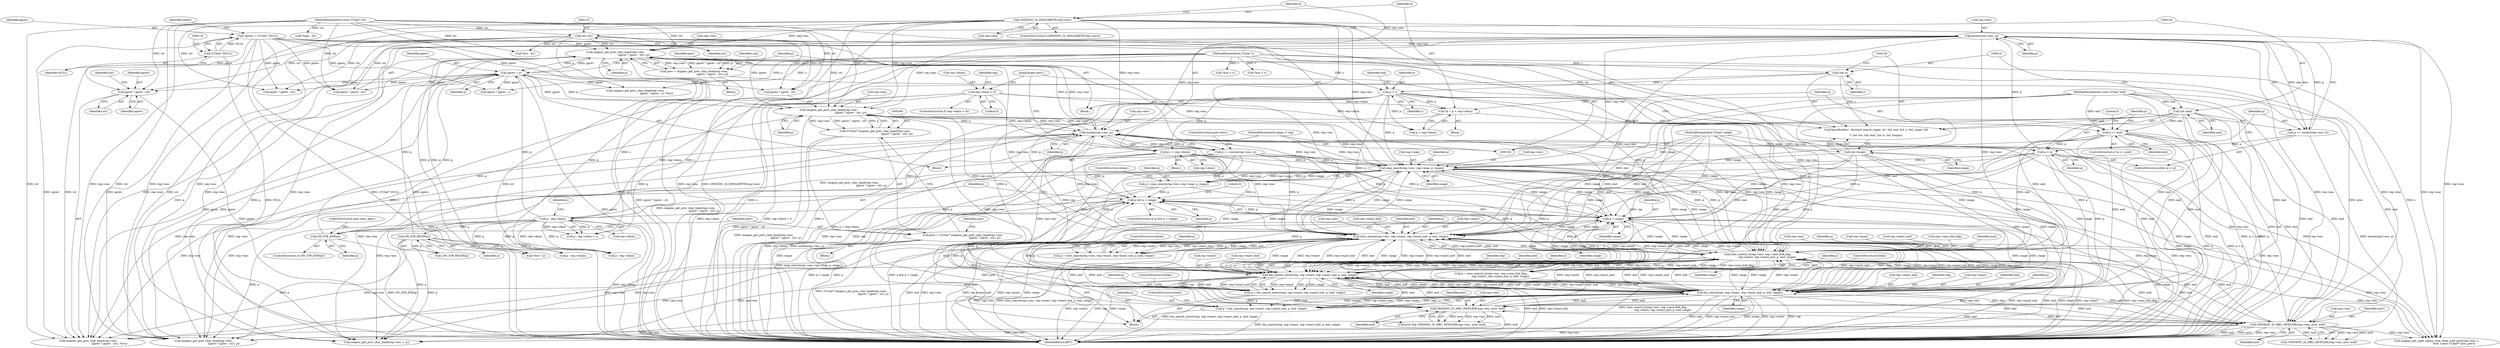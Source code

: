 digraph "0_oniguruma_9690d3ab1f9bcd2db8cbe1fe3ee4a5da606b8814@pointer" {
"1000474" [label="(Call,pprev ? pprev : str)"];
"1000116" [label="(Call,*pprev = (UChar* )NULL)"];
"1000118" [label="(Call,(UChar* )NULL)"];
"1000287" [label="(Call,pprev = p)"];
"1000338" [label="(Call,ON_STR_END(p))"];
"1000279" [label="(Call,p - reg->dmin)"];
"1000271" [label="(Call,p && p < range)"];
"1000258" [label="(Call,p = map_search(reg->enc, reg->map, p, range))"];
"1000260" [label="(Call,map_search(reg->enc, reg->map, p, range))"];
"1000292" [label="(Call,enclen(reg->enc, p))"];
"1000193" [label="(Call,slow_search(reg->enc, reg->exact, reg->exact_end, p, end, range))"];
"1000179" [label="(Call,enclen(reg->enc, p))"];
"1000147" [label="(Call,ONIGENC_IS_SINGLEBYTE(reg->enc))"];
"1000174" [label="(Call,p < q)"];
"1000177" [label="(Call,p += enclen(reg->enc, p))"];
"1000136" [label="(Call,p = s)"];
"1000130" [label="(Call,(int )s)"];
"1000108" [label="(MethodParameterIn,UChar* s)"];
"1000168" [label="(Call,q >= end)"];
"1000160" [label="(Call,*q = p + reg->dmin)"];
"1000140" [label="(Call,reg->dmin > 0)"];
"1000127" [label="(Call,(int )end)"];
"1000107" [label="(MethodParameterIn,const UChar* end)"];
"1000210" [label="(Call,slow_search_ic(reg->enc, reg->case_fold_flag,\n                       reg->exact, reg->exact_end, p, end, range))"];
"1000245" [label="(Call,bm_search_notrev(reg, reg->exact, reg->exact_end, p, end, range))"];
"1000230" [label="(Call,bm_search(reg, reg->exact, reg->exact_end, p, end, range))"];
"1000105" [label="(MethodParameterIn,regex_t* reg)"];
"1000290" [label="(Call,p += enclen(reg->enc, p))"];
"1000152" [label="(Call,p += reg->dmin)"];
"1000328" [label="(Call,ONIGENC_IS_MBC_NEWLINE(reg->enc, prev, end))"];
"1000317" [label="(Call,onigenc_get_prev_char_head(reg->enc,\n                                            (pprev ? pprev : str), p))"];
"1000124" [label="(Call,(int )str)"];
"1000106" [label="(MethodParameterIn,const UChar* str)"];
"1000312" [label="(Call,ON_STR_BEGIN(p))"];
"1000315" [label="(Call,prev = onigenc_get_prev_char_head(reg->enc,\n                                            (pprev ? pprev : str), p))"];
"1000357" [label="(Call,ONIGENC_IS_MBC_NEWLINE(reg->enc, prev, end))"];
"1000345" [label="(Call,onigenc_get_prev_char_head(reg->enc,\n                                                     (pprev ? pprev : str), p))"];
"1000341" [label="(Call,prev = (UChar* )onigenc_get_prev_char_head(reg->enc,\n                                                     (pprev ? pprev : str), p))"];
"1000343" [label="(Call,(UChar* )onigenc_get_prev_char_head(reg->enc,\n                                                     (pprev ? pprev : str), p))"];
"1000273" [label="(Call,p < range)"];
"1000208" [label="(Call,p = slow_search_ic(reg->enc, reg->case_fold_flag,\n                       reg->exact, reg->exact_end, p, end, range))"];
"1000228" [label="(Call,p = bm_search(reg, reg->exact, reg->exact_end, p, end, range))"];
"1000243" [label="(Call,p = bm_search_notrev(reg, reg->exact, reg->exact_end, p, end, range))"];
"1000191" [label="(Call,p = slow_search(reg->enc, reg->exact, reg->exact_end, p, end, range))"];
"1000133" [label="(Call,(int )range)"];
"1000109" [label="(MethodParameterIn,UChar* range)"];
"1000281" [label="(Call,reg->dmin)"];
"1000321" [label="(Call,pprev ? pprev : str)"];
"1000273" [label="(Call,p < range)"];
"1000312" [label="(Call,ON_STR_BEGIN(p))"];
"1000240" [label="(Identifier,range)"];
"1000116" [label="(Call,*pprev = (UChar* )NULL)"];
"1000192" [label="(Identifier,p)"];
"1000483" [label="(Call,p - reg->dmin)"];
"1000183" [label="(Identifier,p)"];
"1000205" [label="(Identifier,range)"];
"1000291" [label="(Identifier,p)"];
"1000285" [label="(Block,)"];
"1000109" [label="(MethodParameterIn,UChar* range)"];
"1000194" [label="(Call,reg->enc)"];
"1000235" [label="(Call,reg->exact_end)"];
"1000105" [label="(MethodParameterIn,regex_t* reg)"];
"1000426" [label="(Call,*low > s)"];
"1000327" [label="(Call,!ONIGENC_IS_MBC_NEWLINE(reg->enc, prev, end))"];
"1000231" [label="(Identifier,reg)"];
"1000208" [label="(Call,p = slow_search_ic(reg->enc, reg->case_fold_flag,\n                       reg->exact, reg->exact_end, p, end, range))"];
"1000341" [label="(Call,prev = (UChar* )onigenc_get_prev_char_head(reg->enc,\n                                                     (pprev ? pprev : str), p))"];
"1000270" [label="(ControlStructure,if (p && p < range))"];
"1000133" [label="(Call,(int )range)"];
"1000140" [label="(Call,reg->dmin > 0)"];
"1000328" [label="(Call,ONIGENC_IS_MBC_NEWLINE(reg->enc, prev, end))"];
"1000513" [label="(MethodReturn,RET)"];
"1000287" [label="(Call,pprev = p)"];
"1000172" [label="(Literal,0)"];
"1000271" [label="(Call,p && p < range)"];
"1000290" [label="(Call,p += enclen(reg->enc, p))"];
"1000311" [label="(Call,!ON_STR_BEGIN(p))"];
"1000211" [label="(Call,reg->enc)"];
"1000256" [label="(ControlStructure,break;)"];
"1000230" [label="(Call,bm_search(reg, reg->exact, reg->exact_end, p, end, range))"];
"1000250" [label="(Call,reg->exact_end)"];
"1000232" [label="(Call,reg->exact)"];
"1000280" [label="(Identifier,p)"];
"1000132" [label="(Identifier,s)"];
"1000356" [label="(Identifier,prev)"];
"1000355" [label="(Call,prev && ONIGENC_IS_MBC_NEWLINE(reg->enc, prev, end))"];
"1000314" [label="(Block,)"];
"1000293" [label="(Call,reg->enc)"];
"1000374" [label="(Call,*low = p)"];
"1000258" [label="(Call,p = map_search(reg->enc, reg->map, p, range))"];
"1000292" [label="(Call,enclen(reg->enc, p))"];
"1000180" [label="(Call,reg->enc)"];
"1000457" [label="(Call,pprev ? pprev : s)"];
"1000127" [label="(Call,(int )end)"];
"1000269" [label="(ControlStructure,break;)"];
"1000239" [label="(Identifier,end)"];
"1000241" [label="(ControlStructure,break;)"];
"1000151" [label="(Block,)"];
"1000121" [label="(Call,fprintf(stderr, \"forward_search_range: str: %d, end: %d, s: %d, range: %d\n\",\n\t  (int )str, (int )end, (int )s, (int )range))"];
"1000255" [label="(Identifier,range)"];
"1000479" [label="(Identifier,low)"];
"1000333" [label="(Identifier,end)"];
"1000200" [label="(Call,reg->exact_end)"];
"1000382" [label="(Call,*low > s)"];
"1000318" [label="(Call,reg->enc)"];
"1000246" [label="(Identifier,reg)"];
"1000113" [label="(Block,)"];
"1000343" [label="(Call,(UChar* )onigenc_get_prev_char_head(reg->enc,\n                                                     (pprev ? pprev : str), p))"];
"1000316" [label="(Identifier,prev)"];
"1000289" [label="(Identifier,p)"];
"1000493" [label="(Call,*low - str)"];
"1000223" [label="(Identifier,p)"];
"1000117" [label="(Identifier,pprev)"];
"1000137" [label="(Identifier,p)"];
"1000274" [label="(Identifier,p)"];
"1000162" [label="(Call,p + reg->dmin)"];
"1000217" [label="(Call,reg->exact)"];
"1000135" [label="(Identifier,range)"];
"1000204" [label="(Identifier,end)"];
"1000108" [label="(MethodParameterIn,UChar* s)"];
"1000267" [label="(Identifier,p)"];
"1000361" [label="(Identifier,prev)"];
"1000342" [label="(Identifier,prev)"];
"1000243" [label="(Call,p = bm_search_notrev(reg, reg->exact, reg->exact_end, p, end, range))"];
"1000453" [label="(Call,onigenc_get_prev_char_head(reg->enc,\n                                                   (pprev ? pprev : s), *low))"];
"1000288" [label="(Identifier,pprev)"];
"1000147" [label="(Call,ONIGENC_IS_SINGLEBYTE(reg->enc))"];
"1000317" [label="(Call,onigenc_get_prev_char_head(reg->enc,\n                                            (pprev ? pprev : str), p))"];
"1000177" [label="(Call,p += enclen(reg->enc, p))"];
"1000284" [label="(Identifier,s)"];
"1000149" [label="(Identifier,reg)"];
"1000399" [label="(Call,onigenc_get_prev_char_head(reg->enc,\n                                                 (pprev ? pprev : str), p))"];
"1000244" [label="(Identifier,p)"];
"1000168" [label="(Call,q >= end)"];
"1000238" [label="(Identifier,p)"];
"1000349" [label="(Call,pprev ? pprev : str)"];
"1000170" [label="(Identifier,end)"];
"1000254" [label="(Identifier,end)"];
"1000499" [label="(Call,*high - str)"];
"1000174" [label="(Call,p < q)"];
"1000158" [label="(Block,)"];
"1000144" [label="(Literal,0)"];
"1000129" [label="(Identifier,end)"];
"1000353" [label="(Identifier,p)"];
"1000193" [label="(Call,slow_search(reg->enc, reg->exact, reg->exact_end, p, end, range))"];
"1000178" [label="(Identifier,p)"];
"1000346" [label="(Call,reg->enc)"];
"1000124" [label="(Call,(int )str)"];
"1000138" [label="(Identifier,s)"];
"1000272" [label="(Identifier,p)"];
"1000142" [label="(Identifier,reg)"];
"1000261" [label="(Call,reg->enc)"];
"1000340" [label="(Block,)"];
"1000329" [label="(Call,reg->enc)"];
"1000169" [label="(Identifier,q)"];
"1000470" [label="(Call,onigenc_get_prev_char_head(reg->enc,\n                                                   (pprev ? pprev : str), *low))"];
"1000226" [label="(ControlStructure,break;)"];
"1000206" [label="(ControlStructure,break;)"];
"1000330" [label="(Identifier,reg)"];
"1000176" [label="(Identifier,q)"];
"1000210" [label="(Call,slow_search_ic(reg->enc, reg->case_fold_flag,\n                       reg->exact, reg->exact_end, p, end, range))"];
"1000203" [label="(Identifier,p)"];
"1000264" [label="(Call,reg->map)"];
"1000278" [label="(Call,p - reg->dmin < s)"];
"1000120" [label="(Identifier,NULL)"];
"1000161" [label="(Identifier,q)"];
"1000122" [label="(Identifier,stderr)"];
"1000139" [label="(ControlStructure,if (reg->dmin > 0))"];
"1000253" [label="(Identifier,p)"];
"1000365" [label="(ControlStructure,goto retry_gate;)"];
"1000268" [label="(Identifier,range)"];
"1000296" [label="(Identifier,p)"];
"1000474" [label="(Call,pprev ? pprev : str)"];
"1000475" [label="(Identifier,pprev)"];
"1000357" [label="(Call,ONIGENC_IS_MBC_NEWLINE(reg->enc, prev, end))"];
"1000167" [label="(ControlStructure,if (q >= end))"];
"1000220" [label="(Call,reg->exact_end)"];
"1000245" [label="(Call,bm_search_notrev(reg, reg->exact, reg->exact_end, p, end, range))"];
"1000153" [label="(Identifier,p)"];
"1000197" [label="(Call,reg->exact)"];
"1000313" [label="(Identifier,p)"];
"1000209" [label="(Identifier,p)"];
"1000358" [label="(Call,reg->enc)"];
"1000260" [label="(Call,map_search(reg->enc, reg->map, p, range))"];
"1000337" [label="(ControlStructure,if (ON_STR_END(p)))"];
"1000136" [label="(Call,p = s)"];
"1000107" [label="(MethodParameterIn,const UChar* end)"];
"1000512" [label="(Literal,0)"];
"1000148" [label="(Call,reg->enc)"];
"1000126" [label="(Identifier,str)"];
"1000345" [label="(Call,onigenc_get_prev_char_head(reg->enc,\n                                                     (pprev ? pprev : str), p))"];
"1000184" [label="(JumpTarget,retry:)"];
"1000214" [label="(Call,reg->case_fold_flag)"];
"1000403" [label="(Call,pprev ? pprev : str)"];
"1000420" [label="(Call,p - reg->dmax)"];
"1000315" [label="(Call,prev = onigenc_get_prev_char_head(reg->enc,\n                                            (pprev ? pprev : str), p))"];
"1000229" [label="(Identifier,p)"];
"1000228" [label="(Call,p = bm_search(reg, reg->exact, reg->exact_end, p, end, range))"];
"1000152" [label="(Call,p += reg->dmin)"];
"1000477" [label="(Identifier,str)"];
"1000154" [label="(Call,reg->dmin)"];
"1000189" [label="(Block,)"];
"1000225" [label="(Identifier,range)"];
"1000118" [label="(Call,(UChar* )NULL)"];
"1000275" [label="(Identifier,range)"];
"1000141" [label="(Call,reg->dmin)"];
"1000247" [label="(Call,reg->exact)"];
"1000259" [label="(Identifier,p)"];
"1000173" [label="(ControlStructure,while (p < q))"];
"1000362" [label="(Identifier,end)"];
"1000325" [label="(Identifier,p)"];
"1000106" [label="(MethodParameterIn,const UChar* str)"];
"1000476" [label="(Identifier,pprev)"];
"1000224" [label="(Identifier,end)"];
"1000279" [label="(Call,p - reg->dmin)"];
"1000332" [label="(Identifier,prev)"];
"1000191" [label="(Call,p = slow_search(reg->enc, reg->exact, reg->exact_end, p, end, range))"];
"1000179" [label="(Call,enclen(reg->enc, p))"];
"1000297" [label="(ControlStructure,goto retry;)"];
"1000339" [label="(Identifier,p)"];
"1000130" [label="(Call,(int )s)"];
"1000338" [label="(Call,ON_STR_END(p))"];
"1000146" [label="(ControlStructure,if (ONIGENC_IS_SINGLEBYTE(reg->enc)))"];
"1000175" [label="(Identifier,p)"];
"1000434" [label="(Call,onigenc_get_right_adjust_char_head_with_prev(reg->enc, s,\n                                          *low, (const UChar** )low_prev))"];
"1000160" [label="(Call,*q = p + reg->dmin)"];
"1000389" [label="(Call,onigenc_get_prev_char_head(reg->enc, s, p))"];
"1000474" -> "1000470"  [label="AST: "];
"1000474" -> "1000476"  [label="CFG: "];
"1000474" -> "1000477"  [label="CFG: "];
"1000475" -> "1000474"  [label="AST: "];
"1000476" -> "1000474"  [label="AST: "];
"1000477" -> "1000474"  [label="AST: "];
"1000479" -> "1000474"  [label="CFG: "];
"1000474" -> "1000513"  [label="DDG: pprev"];
"1000116" -> "1000474"  [label="DDG: pprev"];
"1000287" -> "1000474"  [label="DDG: pprev"];
"1000124" -> "1000474"  [label="DDG: str"];
"1000106" -> "1000474"  [label="DDG: str"];
"1000116" -> "1000113"  [label="AST: "];
"1000116" -> "1000118"  [label="CFG: "];
"1000117" -> "1000116"  [label="AST: "];
"1000118" -> "1000116"  [label="AST: "];
"1000122" -> "1000116"  [label="CFG: "];
"1000116" -> "1000513"  [label="DDG: pprev"];
"1000116" -> "1000513"  [label="DDG: (UChar* )NULL"];
"1000118" -> "1000116"  [label="DDG: NULL"];
"1000116" -> "1000317"  [label="DDG: pprev"];
"1000116" -> "1000321"  [label="DDG: pprev"];
"1000116" -> "1000345"  [label="DDG: pprev"];
"1000116" -> "1000349"  [label="DDG: pprev"];
"1000116" -> "1000399"  [label="DDG: pprev"];
"1000116" -> "1000403"  [label="DDG: pprev"];
"1000116" -> "1000453"  [label="DDG: pprev"];
"1000116" -> "1000457"  [label="DDG: pprev"];
"1000116" -> "1000470"  [label="DDG: pprev"];
"1000118" -> "1000120"  [label="CFG: "];
"1000119" -> "1000118"  [label="AST: "];
"1000120" -> "1000118"  [label="AST: "];
"1000118" -> "1000513"  [label="DDG: NULL"];
"1000287" -> "1000285"  [label="AST: "];
"1000287" -> "1000289"  [label="CFG: "];
"1000288" -> "1000287"  [label="AST: "];
"1000289" -> "1000287"  [label="AST: "];
"1000291" -> "1000287"  [label="CFG: "];
"1000287" -> "1000513"  [label="DDG: pprev"];
"1000338" -> "1000287"  [label="DDG: p"];
"1000279" -> "1000287"  [label="DDG: p"];
"1000345" -> "1000287"  [label="DDG: p"];
"1000317" -> "1000287"  [label="DDG: p"];
"1000287" -> "1000317"  [label="DDG: pprev"];
"1000287" -> "1000321"  [label="DDG: pprev"];
"1000287" -> "1000345"  [label="DDG: pprev"];
"1000287" -> "1000349"  [label="DDG: pprev"];
"1000287" -> "1000399"  [label="DDG: pprev"];
"1000287" -> "1000403"  [label="DDG: pprev"];
"1000287" -> "1000453"  [label="DDG: pprev"];
"1000287" -> "1000457"  [label="DDG: pprev"];
"1000287" -> "1000470"  [label="DDG: pprev"];
"1000338" -> "1000337"  [label="AST: "];
"1000338" -> "1000339"  [label="CFG: "];
"1000339" -> "1000338"  [label="AST: "];
"1000342" -> "1000338"  [label="CFG: "];
"1000365" -> "1000338"  [label="CFG: "];
"1000338" -> "1000513"  [label="DDG: ON_STR_END(p)"];
"1000338" -> "1000292"  [label="DDG: p"];
"1000279" -> "1000338"  [label="DDG: p"];
"1000338" -> "1000345"  [label="DDG: p"];
"1000279" -> "1000278"  [label="AST: "];
"1000279" -> "1000281"  [label="CFG: "];
"1000280" -> "1000279"  [label="AST: "];
"1000281" -> "1000279"  [label="AST: "];
"1000284" -> "1000279"  [label="CFG: "];
"1000279" -> "1000513"  [label="DDG: reg->dmin"];
"1000279" -> "1000278"  [label="DDG: p"];
"1000279" -> "1000278"  [label="DDG: reg->dmin"];
"1000271" -> "1000279"  [label="DDG: p"];
"1000140" -> "1000279"  [label="DDG: reg->dmin"];
"1000279" -> "1000292"  [label="DDG: p"];
"1000279" -> "1000312"  [label="DDG: p"];
"1000279" -> "1000374"  [label="DDG: p"];
"1000279" -> "1000389"  [label="DDG: p"];
"1000279" -> "1000399"  [label="DDG: p"];
"1000279" -> "1000420"  [label="DDG: p"];
"1000279" -> "1000483"  [label="DDG: p"];
"1000279" -> "1000483"  [label="DDG: reg->dmin"];
"1000271" -> "1000270"  [label="AST: "];
"1000271" -> "1000272"  [label="CFG: "];
"1000271" -> "1000273"  [label="CFG: "];
"1000272" -> "1000271"  [label="AST: "];
"1000273" -> "1000271"  [label="AST: "];
"1000280" -> "1000271"  [label="CFG: "];
"1000512" -> "1000271"  [label="CFG: "];
"1000271" -> "1000513"  [label="DDG: p < range"];
"1000271" -> "1000513"  [label="DDG: p"];
"1000271" -> "1000513"  [label="DDG: p && p < range"];
"1000258" -> "1000271"  [label="DDG: p"];
"1000290" -> "1000271"  [label="DDG: p"];
"1000208" -> "1000271"  [label="DDG: p"];
"1000228" -> "1000271"  [label="DDG: p"];
"1000273" -> "1000271"  [label="DDG: p"];
"1000273" -> "1000271"  [label="DDG: range"];
"1000152" -> "1000271"  [label="DDG: p"];
"1000243" -> "1000271"  [label="DDG: p"];
"1000191" -> "1000271"  [label="DDG: p"];
"1000136" -> "1000271"  [label="DDG: p"];
"1000174" -> "1000271"  [label="DDG: p"];
"1000258" -> "1000189"  [label="AST: "];
"1000258" -> "1000260"  [label="CFG: "];
"1000259" -> "1000258"  [label="AST: "];
"1000260" -> "1000258"  [label="AST: "];
"1000269" -> "1000258"  [label="CFG: "];
"1000258" -> "1000513"  [label="DDG: map_search(reg->enc, reg->map, p, range)"];
"1000260" -> "1000258"  [label="DDG: reg->enc"];
"1000260" -> "1000258"  [label="DDG: reg->map"];
"1000260" -> "1000258"  [label="DDG: p"];
"1000260" -> "1000258"  [label="DDG: range"];
"1000258" -> "1000273"  [label="DDG: p"];
"1000260" -> "1000268"  [label="CFG: "];
"1000261" -> "1000260"  [label="AST: "];
"1000264" -> "1000260"  [label="AST: "];
"1000267" -> "1000260"  [label="AST: "];
"1000268" -> "1000260"  [label="AST: "];
"1000260" -> "1000513"  [label="DDG: range"];
"1000260" -> "1000513"  [label="DDG: reg->map"];
"1000260" -> "1000513"  [label="DDG: reg->enc"];
"1000260" -> "1000193"  [label="DDG: range"];
"1000260" -> "1000210"  [label="DDG: range"];
"1000260" -> "1000230"  [label="DDG: range"];
"1000260" -> "1000245"  [label="DDG: range"];
"1000292" -> "1000260"  [label="DDG: reg->enc"];
"1000179" -> "1000260"  [label="DDG: reg->enc"];
"1000147" -> "1000260"  [label="DDG: reg->enc"];
"1000290" -> "1000260"  [label="DDG: p"];
"1000152" -> "1000260"  [label="DDG: p"];
"1000136" -> "1000260"  [label="DDG: p"];
"1000174" -> "1000260"  [label="DDG: p"];
"1000210" -> "1000260"  [label="DDG: range"];
"1000273" -> "1000260"  [label="DDG: range"];
"1000245" -> "1000260"  [label="DDG: range"];
"1000230" -> "1000260"  [label="DDG: range"];
"1000133" -> "1000260"  [label="DDG: range"];
"1000193" -> "1000260"  [label="DDG: range"];
"1000109" -> "1000260"  [label="DDG: range"];
"1000260" -> "1000273"  [label="DDG: range"];
"1000260" -> "1000292"  [label="DDG: reg->enc"];
"1000260" -> "1000317"  [label="DDG: reg->enc"];
"1000260" -> "1000345"  [label="DDG: reg->enc"];
"1000260" -> "1000389"  [label="DDG: reg->enc"];
"1000260" -> "1000399"  [label="DDG: reg->enc"];
"1000260" -> "1000434"  [label="DDG: reg->enc"];
"1000260" -> "1000470"  [label="DDG: reg->enc"];
"1000292" -> "1000290"  [label="AST: "];
"1000292" -> "1000296"  [label="CFG: "];
"1000293" -> "1000292"  [label="AST: "];
"1000296" -> "1000292"  [label="AST: "];
"1000290" -> "1000292"  [label="CFG: "];
"1000292" -> "1000513"  [label="DDG: reg->enc"];
"1000292" -> "1000193"  [label="DDG: reg->enc"];
"1000292" -> "1000210"  [label="DDG: reg->enc"];
"1000292" -> "1000290"  [label="DDG: reg->enc"];
"1000292" -> "1000290"  [label="DDG: p"];
"1000193" -> "1000292"  [label="DDG: reg->enc"];
"1000179" -> "1000292"  [label="DDG: reg->enc"];
"1000147" -> "1000292"  [label="DDG: reg->enc"];
"1000210" -> "1000292"  [label="DDG: reg->enc"];
"1000357" -> "1000292"  [label="DDG: reg->enc"];
"1000328" -> "1000292"  [label="DDG: reg->enc"];
"1000345" -> "1000292"  [label="DDG: reg->enc"];
"1000345" -> "1000292"  [label="DDG: p"];
"1000317" -> "1000292"  [label="DDG: p"];
"1000292" -> "1000317"  [label="DDG: reg->enc"];
"1000292" -> "1000345"  [label="DDG: reg->enc"];
"1000292" -> "1000389"  [label="DDG: reg->enc"];
"1000292" -> "1000399"  [label="DDG: reg->enc"];
"1000292" -> "1000434"  [label="DDG: reg->enc"];
"1000292" -> "1000470"  [label="DDG: reg->enc"];
"1000193" -> "1000191"  [label="AST: "];
"1000193" -> "1000205"  [label="CFG: "];
"1000194" -> "1000193"  [label="AST: "];
"1000197" -> "1000193"  [label="AST: "];
"1000200" -> "1000193"  [label="AST: "];
"1000203" -> "1000193"  [label="AST: "];
"1000204" -> "1000193"  [label="AST: "];
"1000205" -> "1000193"  [label="AST: "];
"1000191" -> "1000193"  [label="CFG: "];
"1000193" -> "1000513"  [label="DDG: reg->enc"];
"1000193" -> "1000513"  [label="DDG: reg->exact_end"];
"1000193" -> "1000513"  [label="DDG: reg->exact"];
"1000193" -> "1000513"  [label="DDG: range"];
"1000193" -> "1000513"  [label="DDG: end"];
"1000193" -> "1000191"  [label="DDG: reg->exact"];
"1000193" -> "1000191"  [label="DDG: reg->enc"];
"1000193" -> "1000191"  [label="DDG: reg->exact_end"];
"1000193" -> "1000191"  [label="DDG: p"];
"1000193" -> "1000191"  [label="DDG: range"];
"1000193" -> "1000191"  [label="DDG: end"];
"1000179" -> "1000193"  [label="DDG: reg->enc"];
"1000147" -> "1000193"  [label="DDG: reg->enc"];
"1000210" -> "1000193"  [label="DDG: reg->exact"];
"1000210" -> "1000193"  [label="DDG: reg->exact_end"];
"1000210" -> "1000193"  [label="DDG: end"];
"1000210" -> "1000193"  [label="DDG: range"];
"1000245" -> "1000193"  [label="DDG: reg->exact"];
"1000245" -> "1000193"  [label="DDG: reg->exact_end"];
"1000245" -> "1000193"  [label="DDG: end"];
"1000245" -> "1000193"  [label="DDG: range"];
"1000230" -> "1000193"  [label="DDG: reg->exact"];
"1000230" -> "1000193"  [label="DDG: reg->exact_end"];
"1000230" -> "1000193"  [label="DDG: end"];
"1000230" -> "1000193"  [label="DDG: range"];
"1000290" -> "1000193"  [label="DDG: p"];
"1000152" -> "1000193"  [label="DDG: p"];
"1000136" -> "1000193"  [label="DDG: p"];
"1000174" -> "1000193"  [label="DDG: p"];
"1000328" -> "1000193"  [label="DDG: end"];
"1000127" -> "1000193"  [label="DDG: end"];
"1000357" -> "1000193"  [label="DDG: end"];
"1000168" -> "1000193"  [label="DDG: end"];
"1000107" -> "1000193"  [label="DDG: end"];
"1000273" -> "1000193"  [label="DDG: range"];
"1000133" -> "1000193"  [label="DDG: range"];
"1000109" -> "1000193"  [label="DDG: range"];
"1000193" -> "1000210"  [label="DDG: reg->exact"];
"1000193" -> "1000210"  [label="DDG: reg->exact_end"];
"1000193" -> "1000210"  [label="DDG: end"];
"1000193" -> "1000210"  [label="DDG: range"];
"1000193" -> "1000230"  [label="DDG: reg->exact"];
"1000193" -> "1000230"  [label="DDG: reg->exact_end"];
"1000193" -> "1000230"  [label="DDG: end"];
"1000193" -> "1000230"  [label="DDG: range"];
"1000193" -> "1000245"  [label="DDG: reg->exact"];
"1000193" -> "1000245"  [label="DDG: reg->exact_end"];
"1000193" -> "1000245"  [label="DDG: end"];
"1000193" -> "1000245"  [label="DDG: range"];
"1000193" -> "1000273"  [label="DDG: range"];
"1000193" -> "1000317"  [label="DDG: reg->enc"];
"1000193" -> "1000328"  [label="DDG: end"];
"1000193" -> "1000345"  [label="DDG: reg->enc"];
"1000193" -> "1000357"  [label="DDG: end"];
"1000193" -> "1000389"  [label="DDG: reg->enc"];
"1000193" -> "1000399"  [label="DDG: reg->enc"];
"1000193" -> "1000434"  [label="DDG: reg->enc"];
"1000193" -> "1000470"  [label="DDG: reg->enc"];
"1000179" -> "1000177"  [label="AST: "];
"1000179" -> "1000183"  [label="CFG: "];
"1000180" -> "1000179"  [label="AST: "];
"1000183" -> "1000179"  [label="AST: "];
"1000177" -> "1000179"  [label="CFG: "];
"1000179" -> "1000513"  [label="DDG: reg->enc"];
"1000179" -> "1000177"  [label="DDG: reg->enc"];
"1000179" -> "1000177"  [label="DDG: p"];
"1000147" -> "1000179"  [label="DDG: reg->enc"];
"1000174" -> "1000179"  [label="DDG: p"];
"1000179" -> "1000210"  [label="DDG: reg->enc"];
"1000179" -> "1000317"  [label="DDG: reg->enc"];
"1000179" -> "1000345"  [label="DDG: reg->enc"];
"1000179" -> "1000389"  [label="DDG: reg->enc"];
"1000179" -> "1000399"  [label="DDG: reg->enc"];
"1000179" -> "1000434"  [label="DDG: reg->enc"];
"1000179" -> "1000470"  [label="DDG: reg->enc"];
"1000147" -> "1000146"  [label="AST: "];
"1000147" -> "1000148"  [label="CFG: "];
"1000148" -> "1000147"  [label="AST: "];
"1000153" -> "1000147"  [label="CFG: "];
"1000161" -> "1000147"  [label="CFG: "];
"1000147" -> "1000513"  [label="DDG: reg->enc"];
"1000147" -> "1000513"  [label="DDG: ONIGENC_IS_SINGLEBYTE(reg->enc)"];
"1000147" -> "1000210"  [label="DDG: reg->enc"];
"1000147" -> "1000317"  [label="DDG: reg->enc"];
"1000147" -> "1000345"  [label="DDG: reg->enc"];
"1000147" -> "1000389"  [label="DDG: reg->enc"];
"1000147" -> "1000399"  [label="DDG: reg->enc"];
"1000147" -> "1000434"  [label="DDG: reg->enc"];
"1000147" -> "1000470"  [label="DDG: reg->enc"];
"1000174" -> "1000173"  [label="AST: "];
"1000174" -> "1000176"  [label="CFG: "];
"1000175" -> "1000174"  [label="AST: "];
"1000176" -> "1000174"  [label="AST: "];
"1000178" -> "1000174"  [label="CFG: "];
"1000184" -> "1000174"  [label="CFG: "];
"1000174" -> "1000513"  [label="DDG: q"];
"1000174" -> "1000513"  [label="DDG: p < q"];
"1000177" -> "1000174"  [label="DDG: p"];
"1000136" -> "1000174"  [label="DDG: p"];
"1000168" -> "1000174"  [label="DDG: q"];
"1000174" -> "1000210"  [label="DDG: p"];
"1000174" -> "1000230"  [label="DDG: p"];
"1000174" -> "1000245"  [label="DDG: p"];
"1000174" -> "1000273"  [label="DDG: p"];
"1000177" -> "1000173"  [label="AST: "];
"1000178" -> "1000177"  [label="AST: "];
"1000175" -> "1000177"  [label="CFG: "];
"1000177" -> "1000513"  [label="DDG: enclen(reg->enc, p)"];
"1000136" -> "1000113"  [label="AST: "];
"1000136" -> "1000138"  [label="CFG: "];
"1000137" -> "1000136"  [label="AST: "];
"1000138" -> "1000136"  [label="AST: "];
"1000142" -> "1000136"  [label="CFG: "];
"1000136" -> "1000513"  [label="DDG: s"];
"1000130" -> "1000136"  [label="DDG: s"];
"1000108" -> "1000136"  [label="DDG: s"];
"1000136" -> "1000152"  [label="DDG: p"];
"1000136" -> "1000160"  [label="DDG: p"];
"1000136" -> "1000162"  [label="DDG: p"];
"1000136" -> "1000210"  [label="DDG: p"];
"1000136" -> "1000230"  [label="DDG: p"];
"1000136" -> "1000245"  [label="DDG: p"];
"1000136" -> "1000273"  [label="DDG: p"];
"1000130" -> "1000121"  [label="AST: "];
"1000130" -> "1000132"  [label="CFG: "];
"1000131" -> "1000130"  [label="AST: "];
"1000132" -> "1000130"  [label="AST: "];
"1000134" -> "1000130"  [label="CFG: "];
"1000130" -> "1000121"  [label="DDG: s"];
"1000108" -> "1000130"  [label="DDG: s"];
"1000130" -> "1000278"  [label="DDG: s"];
"1000108" -> "1000104"  [label="AST: "];
"1000108" -> "1000513"  [label="DDG: s"];
"1000108" -> "1000278"  [label="DDG: s"];
"1000108" -> "1000382"  [label="DDG: s"];
"1000108" -> "1000389"  [label="DDG: s"];
"1000108" -> "1000426"  [label="DDG: s"];
"1000108" -> "1000434"  [label="DDG: s"];
"1000108" -> "1000453"  [label="DDG: s"];
"1000108" -> "1000457"  [label="DDG: s"];
"1000168" -> "1000167"  [label="AST: "];
"1000168" -> "1000170"  [label="CFG: "];
"1000169" -> "1000168"  [label="AST: "];
"1000170" -> "1000168"  [label="AST: "];
"1000172" -> "1000168"  [label="CFG: "];
"1000175" -> "1000168"  [label="CFG: "];
"1000168" -> "1000513"  [label="DDG: q >= end"];
"1000168" -> "1000513"  [label="DDG: q"];
"1000168" -> "1000513"  [label="DDG: end"];
"1000160" -> "1000168"  [label="DDG: q"];
"1000127" -> "1000168"  [label="DDG: end"];
"1000107" -> "1000168"  [label="DDG: end"];
"1000168" -> "1000210"  [label="DDG: end"];
"1000168" -> "1000230"  [label="DDG: end"];
"1000168" -> "1000245"  [label="DDG: end"];
"1000168" -> "1000328"  [label="DDG: end"];
"1000168" -> "1000357"  [label="DDG: end"];
"1000160" -> "1000158"  [label="AST: "];
"1000160" -> "1000162"  [label="CFG: "];
"1000161" -> "1000160"  [label="AST: "];
"1000162" -> "1000160"  [label="AST: "];
"1000169" -> "1000160"  [label="CFG: "];
"1000160" -> "1000513"  [label="DDG: p + reg->dmin"];
"1000140" -> "1000160"  [label="DDG: reg->dmin"];
"1000140" -> "1000139"  [label="AST: "];
"1000140" -> "1000144"  [label="CFG: "];
"1000141" -> "1000140"  [label="AST: "];
"1000144" -> "1000140"  [label="AST: "];
"1000149" -> "1000140"  [label="CFG: "];
"1000184" -> "1000140"  [label="CFG: "];
"1000140" -> "1000513"  [label="DDG: reg->dmin"];
"1000140" -> "1000513"  [label="DDG: reg->dmin > 0"];
"1000140" -> "1000152"  [label="DDG: reg->dmin"];
"1000140" -> "1000162"  [label="DDG: reg->dmin"];
"1000127" -> "1000121"  [label="AST: "];
"1000127" -> "1000129"  [label="CFG: "];
"1000128" -> "1000127"  [label="AST: "];
"1000129" -> "1000127"  [label="AST: "];
"1000131" -> "1000127"  [label="CFG: "];
"1000127" -> "1000513"  [label="DDG: end"];
"1000127" -> "1000121"  [label="DDG: end"];
"1000107" -> "1000127"  [label="DDG: end"];
"1000127" -> "1000210"  [label="DDG: end"];
"1000127" -> "1000230"  [label="DDG: end"];
"1000127" -> "1000245"  [label="DDG: end"];
"1000127" -> "1000328"  [label="DDG: end"];
"1000127" -> "1000357"  [label="DDG: end"];
"1000107" -> "1000104"  [label="AST: "];
"1000107" -> "1000513"  [label="DDG: end"];
"1000107" -> "1000210"  [label="DDG: end"];
"1000107" -> "1000230"  [label="DDG: end"];
"1000107" -> "1000245"  [label="DDG: end"];
"1000107" -> "1000328"  [label="DDG: end"];
"1000107" -> "1000357"  [label="DDG: end"];
"1000210" -> "1000208"  [label="AST: "];
"1000210" -> "1000225"  [label="CFG: "];
"1000211" -> "1000210"  [label="AST: "];
"1000214" -> "1000210"  [label="AST: "];
"1000217" -> "1000210"  [label="AST: "];
"1000220" -> "1000210"  [label="AST: "];
"1000223" -> "1000210"  [label="AST: "];
"1000224" -> "1000210"  [label="AST: "];
"1000225" -> "1000210"  [label="AST: "];
"1000208" -> "1000210"  [label="CFG: "];
"1000210" -> "1000513"  [label="DDG: range"];
"1000210" -> "1000513"  [label="DDG: reg->exact"];
"1000210" -> "1000513"  [label="DDG: reg->case_fold_flag"];
"1000210" -> "1000513"  [label="DDG: reg->enc"];
"1000210" -> "1000513"  [label="DDG: reg->exact_end"];
"1000210" -> "1000513"  [label="DDG: end"];
"1000210" -> "1000208"  [label="DDG: reg->exact"];
"1000210" -> "1000208"  [label="DDG: p"];
"1000210" -> "1000208"  [label="DDG: reg->exact_end"];
"1000210" -> "1000208"  [label="DDG: range"];
"1000210" -> "1000208"  [label="DDG: reg->case_fold_flag"];
"1000210" -> "1000208"  [label="DDG: reg->enc"];
"1000210" -> "1000208"  [label="DDG: end"];
"1000245" -> "1000210"  [label="DDG: reg->exact"];
"1000245" -> "1000210"  [label="DDG: reg->exact_end"];
"1000245" -> "1000210"  [label="DDG: end"];
"1000245" -> "1000210"  [label="DDG: range"];
"1000230" -> "1000210"  [label="DDG: reg->exact"];
"1000230" -> "1000210"  [label="DDG: reg->exact_end"];
"1000230" -> "1000210"  [label="DDG: end"];
"1000230" -> "1000210"  [label="DDG: range"];
"1000290" -> "1000210"  [label="DDG: p"];
"1000152" -> "1000210"  [label="DDG: p"];
"1000328" -> "1000210"  [label="DDG: end"];
"1000357" -> "1000210"  [label="DDG: end"];
"1000273" -> "1000210"  [label="DDG: range"];
"1000133" -> "1000210"  [label="DDG: range"];
"1000109" -> "1000210"  [label="DDG: range"];
"1000210" -> "1000230"  [label="DDG: reg->exact"];
"1000210" -> "1000230"  [label="DDG: reg->exact_end"];
"1000210" -> "1000230"  [label="DDG: end"];
"1000210" -> "1000230"  [label="DDG: range"];
"1000210" -> "1000245"  [label="DDG: reg->exact"];
"1000210" -> "1000245"  [label="DDG: reg->exact_end"];
"1000210" -> "1000245"  [label="DDG: end"];
"1000210" -> "1000245"  [label="DDG: range"];
"1000210" -> "1000273"  [label="DDG: range"];
"1000210" -> "1000317"  [label="DDG: reg->enc"];
"1000210" -> "1000328"  [label="DDG: end"];
"1000210" -> "1000345"  [label="DDG: reg->enc"];
"1000210" -> "1000357"  [label="DDG: end"];
"1000210" -> "1000389"  [label="DDG: reg->enc"];
"1000210" -> "1000399"  [label="DDG: reg->enc"];
"1000210" -> "1000434"  [label="DDG: reg->enc"];
"1000210" -> "1000470"  [label="DDG: reg->enc"];
"1000245" -> "1000243"  [label="AST: "];
"1000245" -> "1000255"  [label="CFG: "];
"1000246" -> "1000245"  [label="AST: "];
"1000247" -> "1000245"  [label="AST: "];
"1000250" -> "1000245"  [label="AST: "];
"1000253" -> "1000245"  [label="AST: "];
"1000254" -> "1000245"  [label="AST: "];
"1000255" -> "1000245"  [label="AST: "];
"1000243" -> "1000245"  [label="CFG: "];
"1000245" -> "1000513"  [label="DDG: range"];
"1000245" -> "1000513"  [label="DDG: end"];
"1000245" -> "1000513"  [label="DDG: reg->exact_end"];
"1000245" -> "1000513"  [label="DDG: reg"];
"1000245" -> "1000513"  [label="DDG: reg->exact"];
"1000245" -> "1000230"  [label="DDG: reg"];
"1000245" -> "1000230"  [label="DDG: reg->exact"];
"1000245" -> "1000230"  [label="DDG: reg->exact_end"];
"1000245" -> "1000230"  [label="DDG: end"];
"1000245" -> "1000230"  [label="DDG: range"];
"1000245" -> "1000243"  [label="DDG: reg->exact"];
"1000245" -> "1000243"  [label="DDG: p"];
"1000245" -> "1000243"  [label="DDG: range"];
"1000245" -> "1000243"  [label="DDG: reg"];
"1000245" -> "1000243"  [label="DDG: end"];
"1000245" -> "1000243"  [label="DDG: reg->exact_end"];
"1000230" -> "1000245"  [label="DDG: reg"];
"1000230" -> "1000245"  [label="DDG: reg->exact"];
"1000230" -> "1000245"  [label="DDG: reg->exact_end"];
"1000230" -> "1000245"  [label="DDG: end"];
"1000230" -> "1000245"  [label="DDG: range"];
"1000105" -> "1000245"  [label="DDG: reg"];
"1000290" -> "1000245"  [label="DDG: p"];
"1000152" -> "1000245"  [label="DDG: p"];
"1000328" -> "1000245"  [label="DDG: end"];
"1000357" -> "1000245"  [label="DDG: end"];
"1000273" -> "1000245"  [label="DDG: range"];
"1000133" -> "1000245"  [label="DDG: range"];
"1000109" -> "1000245"  [label="DDG: range"];
"1000245" -> "1000273"  [label="DDG: range"];
"1000245" -> "1000328"  [label="DDG: end"];
"1000245" -> "1000357"  [label="DDG: end"];
"1000230" -> "1000228"  [label="AST: "];
"1000230" -> "1000240"  [label="CFG: "];
"1000231" -> "1000230"  [label="AST: "];
"1000232" -> "1000230"  [label="AST: "];
"1000235" -> "1000230"  [label="AST: "];
"1000238" -> "1000230"  [label="AST: "];
"1000239" -> "1000230"  [label="AST: "];
"1000240" -> "1000230"  [label="AST: "];
"1000228" -> "1000230"  [label="CFG: "];
"1000230" -> "1000513"  [label="DDG: end"];
"1000230" -> "1000513"  [label="DDG: reg->exact_end"];
"1000230" -> "1000513"  [label="DDG: range"];
"1000230" -> "1000513"  [label="DDG: reg"];
"1000230" -> "1000513"  [label="DDG: reg->exact"];
"1000230" -> "1000228"  [label="DDG: p"];
"1000230" -> "1000228"  [label="DDG: end"];
"1000230" -> "1000228"  [label="DDG: range"];
"1000230" -> "1000228"  [label="DDG: reg->exact_end"];
"1000230" -> "1000228"  [label="DDG: reg->exact"];
"1000230" -> "1000228"  [label="DDG: reg"];
"1000105" -> "1000230"  [label="DDG: reg"];
"1000290" -> "1000230"  [label="DDG: p"];
"1000152" -> "1000230"  [label="DDG: p"];
"1000328" -> "1000230"  [label="DDG: end"];
"1000357" -> "1000230"  [label="DDG: end"];
"1000273" -> "1000230"  [label="DDG: range"];
"1000133" -> "1000230"  [label="DDG: range"];
"1000109" -> "1000230"  [label="DDG: range"];
"1000230" -> "1000273"  [label="DDG: range"];
"1000230" -> "1000328"  [label="DDG: end"];
"1000230" -> "1000357"  [label="DDG: end"];
"1000105" -> "1000104"  [label="AST: "];
"1000105" -> "1000513"  [label="DDG: reg"];
"1000290" -> "1000285"  [label="AST: "];
"1000291" -> "1000290"  [label="AST: "];
"1000297" -> "1000290"  [label="CFG: "];
"1000290" -> "1000513"  [label="DDG: enclen(reg->enc, p)"];
"1000290" -> "1000273"  [label="DDG: p"];
"1000152" -> "1000151"  [label="AST: "];
"1000152" -> "1000154"  [label="CFG: "];
"1000153" -> "1000152"  [label="AST: "];
"1000154" -> "1000152"  [label="AST: "];
"1000184" -> "1000152"  [label="CFG: "];
"1000152" -> "1000513"  [label="DDG: reg->dmin"];
"1000152" -> "1000273"  [label="DDG: p"];
"1000328" -> "1000327"  [label="AST: "];
"1000328" -> "1000333"  [label="CFG: "];
"1000329" -> "1000328"  [label="AST: "];
"1000332" -> "1000328"  [label="AST: "];
"1000333" -> "1000328"  [label="AST: "];
"1000327" -> "1000328"  [label="CFG: "];
"1000328" -> "1000513"  [label="DDG: end"];
"1000328" -> "1000513"  [label="DDG: prev"];
"1000328" -> "1000513"  [label="DDG: reg->enc"];
"1000328" -> "1000327"  [label="DDG: reg->enc"];
"1000328" -> "1000327"  [label="DDG: prev"];
"1000328" -> "1000327"  [label="DDG: end"];
"1000317" -> "1000328"  [label="DDG: reg->enc"];
"1000315" -> "1000328"  [label="DDG: prev"];
"1000357" -> "1000328"  [label="DDG: end"];
"1000328" -> "1000357"  [label="DDG: end"];
"1000328" -> "1000389"  [label="DDG: reg->enc"];
"1000328" -> "1000399"  [label="DDG: reg->enc"];
"1000328" -> "1000434"  [label="DDG: reg->enc"];
"1000328" -> "1000470"  [label="DDG: reg->enc"];
"1000317" -> "1000315"  [label="AST: "];
"1000317" -> "1000325"  [label="CFG: "];
"1000318" -> "1000317"  [label="AST: "];
"1000321" -> "1000317"  [label="AST: "];
"1000325" -> "1000317"  [label="AST: "];
"1000315" -> "1000317"  [label="CFG: "];
"1000317" -> "1000513"  [label="DDG: pprev ? pprev : str"];
"1000317" -> "1000315"  [label="DDG: reg->enc"];
"1000317" -> "1000315"  [label="DDG: pprev ? pprev : str"];
"1000317" -> "1000315"  [label="DDG: p"];
"1000124" -> "1000317"  [label="DDG: str"];
"1000106" -> "1000317"  [label="DDG: str"];
"1000312" -> "1000317"  [label="DDG: p"];
"1000317" -> "1000374"  [label="DDG: p"];
"1000317" -> "1000389"  [label="DDG: p"];
"1000317" -> "1000399"  [label="DDG: p"];
"1000317" -> "1000420"  [label="DDG: p"];
"1000317" -> "1000483"  [label="DDG: p"];
"1000124" -> "1000121"  [label="AST: "];
"1000124" -> "1000126"  [label="CFG: "];
"1000125" -> "1000124"  [label="AST: "];
"1000126" -> "1000124"  [label="AST: "];
"1000128" -> "1000124"  [label="CFG: "];
"1000124" -> "1000513"  [label="DDG: str"];
"1000124" -> "1000121"  [label="DDG: str"];
"1000106" -> "1000124"  [label="DDG: str"];
"1000124" -> "1000321"  [label="DDG: str"];
"1000124" -> "1000345"  [label="DDG: str"];
"1000124" -> "1000349"  [label="DDG: str"];
"1000124" -> "1000399"  [label="DDG: str"];
"1000124" -> "1000403"  [label="DDG: str"];
"1000124" -> "1000470"  [label="DDG: str"];
"1000124" -> "1000493"  [label="DDG: str"];
"1000106" -> "1000104"  [label="AST: "];
"1000106" -> "1000513"  [label="DDG: str"];
"1000106" -> "1000321"  [label="DDG: str"];
"1000106" -> "1000345"  [label="DDG: str"];
"1000106" -> "1000349"  [label="DDG: str"];
"1000106" -> "1000399"  [label="DDG: str"];
"1000106" -> "1000403"  [label="DDG: str"];
"1000106" -> "1000470"  [label="DDG: str"];
"1000106" -> "1000493"  [label="DDG: str"];
"1000106" -> "1000499"  [label="DDG: str"];
"1000312" -> "1000311"  [label="AST: "];
"1000312" -> "1000313"  [label="CFG: "];
"1000313" -> "1000312"  [label="AST: "];
"1000311" -> "1000312"  [label="CFG: "];
"1000312" -> "1000311"  [label="DDG: p"];
"1000312" -> "1000374"  [label="DDG: p"];
"1000312" -> "1000389"  [label="DDG: p"];
"1000312" -> "1000399"  [label="DDG: p"];
"1000312" -> "1000420"  [label="DDG: p"];
"1000312" -> "1000483"  [label="DDG: p"];
"1000315" -> "1000314"  [label="AST: "];
"1000316" -> "1000315"  [label="AST: "];
"1000330" -> "1000315"  [label="CFG: "];
"1000315" -> "1000513"  [label="DDG: onigenc_get_prev_char_head(reg->enc,\n                                            (pprev ? pprev : str), p)"];
"1000357" -> "1000355"  [label="AST: "];
"1000357" -> "1000362"  [label="CFG: "];
"1000358" -> "1000357"  [label="AST: "];
"1000361" -> "1000357"  [label="AST: "];
"1000362" -> "1000357"  [label="AST: "];
"1000355" -> "1000357"  [label="CFG: "];
"1000357" -> "1000513"  [label="DDG: end"];
"1000357" -> "1000355"  [label="DDG: prev"];
"1000357" -> "1000355"  [label="DDG: reg->enc"];
"1000357" -> "1000355"  [label="DDG: end"];
"1000345" -> "1000357"  [label="DDG: reg->enc"];
"1000341" -> "1000357"  [label="DDG: prev"];
"1000345" -> "1000343"  [label="AST: "];
"1000345" -> "1000353"  [label="CFG: "];
"1000346" -> "1000345"  [label="AST: "];
"1000349" -> "1000345"  [label="AST: "];
"1000353" -> "1000345"  [label="AST: "];
"1000343" -> "1000345"  [label="CFG: "];
"1000345" -> "1000513"  [label="DDG: pprev ? pprev : str"];
"1000345" -> "1000343"  [label="DDG: reg->enc"];
"1000345" -> "1000343"  [label="DDG: pprev ? pprev : str"];
"1000345" -> "1000343"  [label="DDG: p"];
"1000341" -> "1000340"  [label="AST: "];
"1000341" -> "1000343"  [label="CFG: "];
"1000342" -> "1000341"  [label="AST: "];
"1000343" -> "1000341"  [label="AST: "];
"1000356" -> "1000341"  [label="CFG: "];
"1000341" -> "1000513"  [label="DDG: (UChar* )onigenc_get_prev_char_head(reg->enc,\n                                                     (pprev ? pprev : str), p)"];
"1000343" -> "1000341"  [label="DDG: onigenc_get_prev_char_head(reg->enc,\n                                                     (pprev ? pprev : str), p)"];
"1000341" -> "1000355"  [label="DDG: prev"];
"1000344" -> "1000343"  [label="AST: "];
"1000343" -> "1000513"  [label="DDG: onigenc_get_prev_char_head(reg->enc,\n                                                     (pprev ? pprev : str), p)"];
"1000273" -> "1000275"  [label="CFG: "];
"1000274" -> "1000273"  [label="AST: "];
"1000275" -> "1000273"  [label="AST: "];
"1000273" -> "1000513"  [label="DDG: range"];
"1000208" -> "1000273"  [label="DDG: p"];
"1000228" -> "1000273"  [label="DDG: p"];
"1000243" -> "1000273"  [label="DDG: p"];
"1000191" -> "1000273"  [label="DDG: p"];
"1000133" -> "1000273"  [label="DDG: range"];
"1000109" -> "1000273"  [label="DDG: range"];
"1000208" -> "1000189"  [label="AST: "];
"1000209" -> "1000208"  [label="AST: "];
"1000226" -> "1000208"  [label="CFG: "];
"1000208" -> "1000513"  [label="DDG: slow_search_ic(reg->enc, reg->case_fold_flag,\n                       reg->exact, reg->exact_end, p, end, range)"];
"1000228" -> "1000189"  [label="AST: "];
"1000229" -> "1000228"  [label="AST: "];
"1000241" -> "1000228"  [label="CFG: "];
"1000228" -> "1000513"  [label="DDG: bm_search(reg, reg->exact, reg->exact_end, p, end, range)"];
"1000243" -> "1000189"  [label="AST: "];
"1000244" -> "1000243"  [label="AST: "];
"1000256" -> "1000243"  [label="CFG: "];
"1000243" -> "1000513"  [label="DDG: bm_search_notrev(reg, reg->exact, reg->exact_end, p, end, range)"];
"1000191" -> "1000189"  [label="AST: "];
"1000192" -> "1000191"  [label="AST: "];
"1000206" -> "1000191"  [label="CFG: "];
"1000191" -> "1000513"  [label="DDG: slow_search(reg->enc, reg->exact, reg->exact_end, p, end, range)"];
"1000133" -> "1000121"  [label="AST: "];
"1000133" -> "1000135"  [label="CFG: "];
"1000134" -> "1000133"  [label="AST: "];
"1000135" -> "1000133"  [label="AST: "];
"1000121" -> "1000133"  [label="CFG: "];
"1000133" -> "1000513"  [label="DDG: range"];
"1000133" -> "1000121"  [label="DDG: range"];
"1000109" -> "1000133"  [label="DDG: range"];
"1000109" -> "1000104"  [label="AST: "];
"1000109" -> "1000513"  [label="DDG: range"];
}
